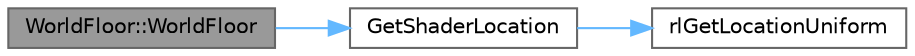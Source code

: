 digraph "WorldFloor::WorldFloor"
{
 // LATEX_PDF_SIZE
  bgcolor="transparent";
  edge [fontname=Helvetica,fontsize=10,labelfontname=Helvetica,labelfontsize=10];
  node [fontname=Helvetica,fontsize=10,shape=box,height=0.2,width=0.4];
  rankdir="LR";
  Node1 [id="Node000001",label="WorldFloor::WorldFloor",height=0.2,width=0.4,color="gray40", fillcolor="grey60", style="filled", fontcolor="black",tooltip=" "];
  Node1 -> Node2 [id="edge1_Node000001_Node000002",color="steelblue1",style="solid",tooltip=" "];
  Node2 [id="Node000002",label="GetShaderLocation",height=0.2,width=0.4,color="grey40", fillcolor="white", style="filled",URL="$_old_2_classes_2lib_2rcore_8c.html#af830df755e6b29199810cc798e6c76d6",tooltip=" "];
  Node2 -> Node3 [id="edge2_Node000002_Node000003",color="steelblue1",style="solid",tooltip=" "];
  Node3 [id="Node000003",label="rlGetLocationUniform",height=0.2,width=0.4,color="grey40", fillcolor="white", style="filled",URL="$_classes_2lib_2rlgl_8h.html#af4742dca5aec558a4a65abbd7f5e3cae",tooltip=" "];
}
